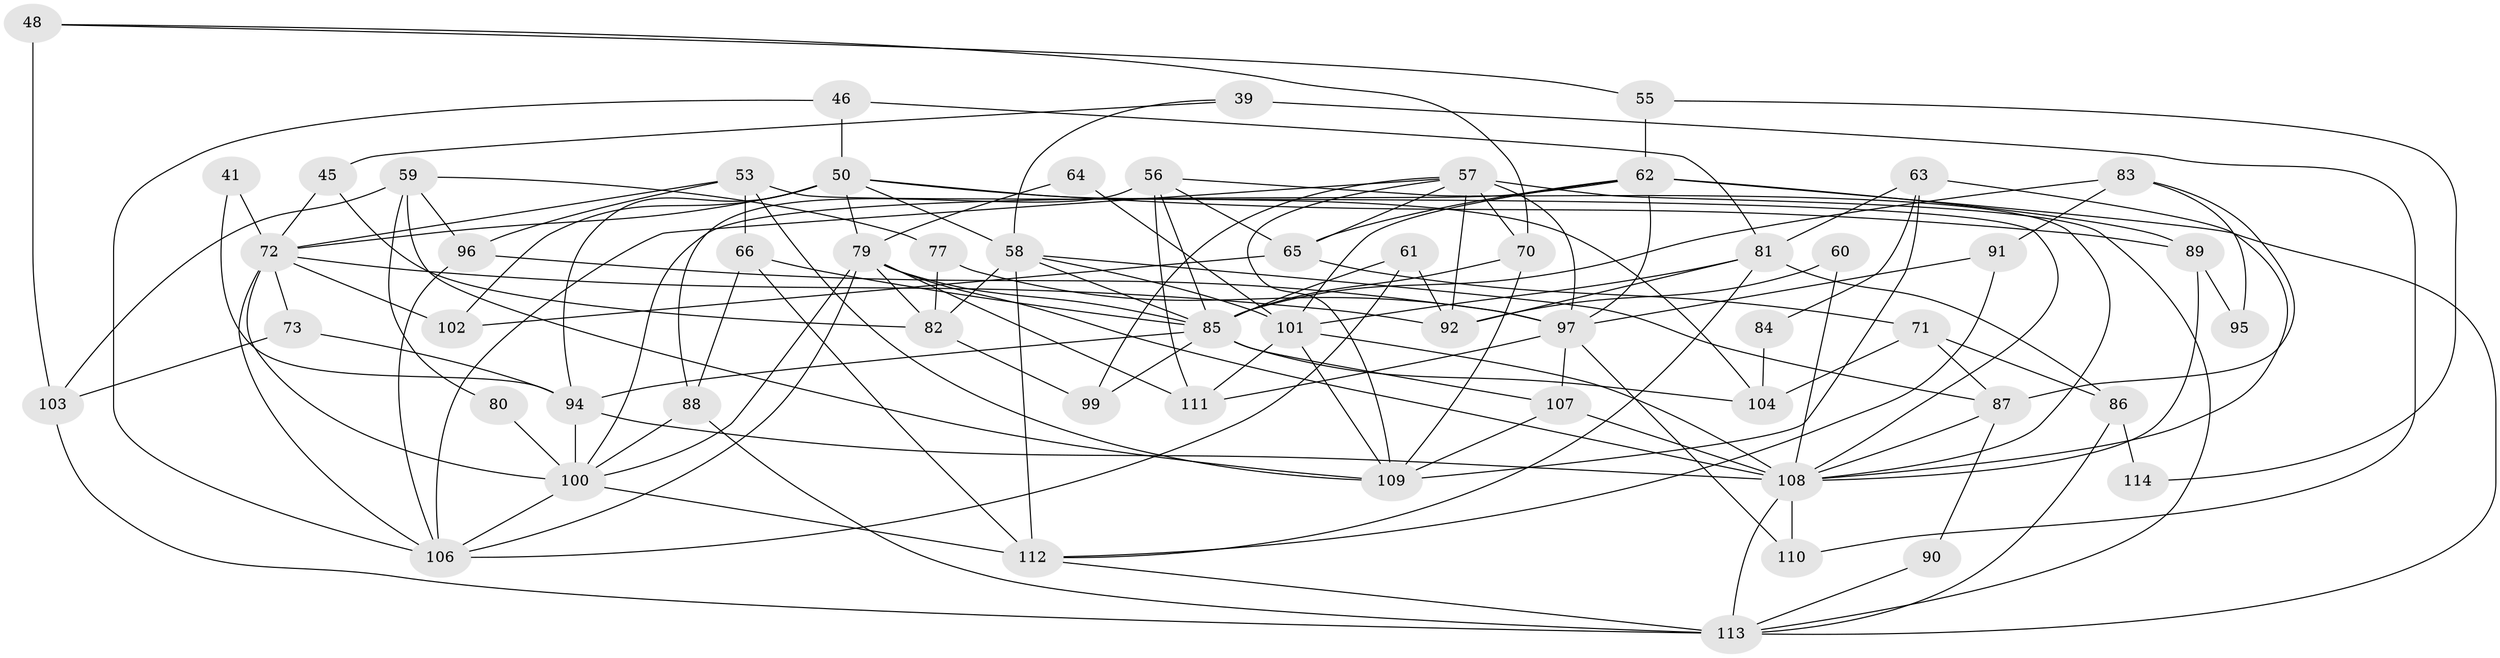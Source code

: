 // original degree distribution, {4: 0.3684210526315789, 3: 0.23684210526315788, 5: 0.18421052631578946, 9: 0.017543859649122806, 2: 0.10526315789473684, 6: 0.08771929824561403}
// Generated by graph-tools (version 1.1) at 2025/49/03/09/25 04:49:21]
// undirected, 57 vertices, 136 edges
graph export_dot {
graph [start="1"]
  node [color=gray90,style=filled];
  39;
  41;
  45;
  46;
  48 [super="+38"];
  50 [super="+23+17+49"];
  53;
  55;
  56 [super="+37"];
  57 [super="+21+24"];
  58 [super="+33"];
  59;
  60;
  61;
  62 [super="+10"];
  63;
  64 [super="+29"];
  65 [super="+28"];
  66;
  70;
  71;
  72 [super="+16+14+43"];
  73 [super="+68"];
  77;
  79 [super="+74+35"];
  80;
  81 [super="+4+78"];
  82;
  83;
  84;
  85 [super="+76"];
  86;
  87;
  88 [super="+18+67"];
  89;
  90;
  91 [super="+26"];
  92;
  94 [super="+11+20"];
  95;
  96;
  97 [super="+27+30"];
  99;
  100 [super="+69"];
  101 [super="+25+75"];
  102 [super="+40+47"];
  103 [super="+32+42"];
  104;
  106 [super="+5+105"];
  107 [super="+36"];
  108 [super="+9"];
  109 [super="+12+44"];
  110 [super="+1"];
  111;
  112 [super="+51"];
  113 [super="+98"];
  114;
  39 -- 110 [weight=2];
  39 -- 45;
  39 -- 58;
  41 -- 94;
  41 -- 72;
  45 -- 82;
  45 -- 72;
  46 -- 50;
  46 -- 106;
  46 -- 81;
  48 -- 70;
  48 -- 55;
  48 -- 103 [weight=3];
  50 -- 72;
  50 -- 79 [weight=3];
  50 -- 58;
  50 -- 94 [weight=2];
  50 -- 102 [weight=3];
  50 -- 104;
  50 -- 89;
  53 -- 66;
  53 -- 96;
  53 -- 108;
  53 -- 109;
  53 -- 72;
  55 -- 62;
  55 -- 114;
  56 -- 88;
  56 -- 85;
  56 -- 65;
  56 -- 108;
  56 -- 111;
  57 -- 70;
  57 -- 97 [weight=3];
  57 -- 92;
  57 -- 65;
  57 -- 99;
  57 -- 106;
  57 -- 113;
  57 -- 109;
  58 -- 87;
  58 -- 112 [weight=2];
  58 -- 82;
  58 -- 101;
  58 -- 85;
  59 -- 77;
  59 -- 96;
  59 -- 80;
  59 -- 103;
  59 -- 109;
  60 -- 92;
  60 -- 108;
  61 -- 92;
  61 -- 85;
  61 -- 106;
  62 -- 65;
  62 -- 100;
  62 -- 89;
  62 -- 97;
  62 -- 101;
  62 -- 113;
  63 -- 81;
  63 -- 84;
  63 -- 109;
  63 -- 108;
  64 -- 101;
  64 -- 79;
  65 -- 71;
  65 -- 102;
  66 -- 112;
  66 -- 85;
  66 -- 88;
  70 -- 109;
  70 -- 85;
  71 -- 104;
  71 -- 86;
  71 -- 87;
  72 -- 92 [weight=2];
  72 -- 100 [weight=2];
  72 -- 102 [weight=2];
  72 -- 106 [weight=2];
  72 -- 73;
  73 -- 94 [weight=2];
  73 -- 103;
  77 -- 82;
  77 -- 97;
  79 -- 100 [weight=2];
  79 -- 111;
  79 -- 82;
  79 -- 108;
  79 -- 85 [weight=2];
  79 -- 106;
  80 -- 100;
  81 -- 86;
  81 -- 101 [weight=2];
  81 -- 92;
  81 -- 112;
  82 -- 99;
  83 -- 87;
  83 -- 95;
  83 -- 85;
  83 -- 91;
  84 -- 104;
  85 -- 107;
  85 -- 94 [weight=3];
  85 -- 99;
  85 -- 104;
  86 -- 114;
  86 -- 113;
  87 -- 90;
  87 -- 108;
  88 -- 113;
  88 -- 100 [weight=2];
  89 -- 95;
  89 -- 108;
  90 -- 113;
  91 -- 97;
  91 -- 112;
  94 -- 100 [weight=2];
  94 -- 108;
  96 -- 97;
  96 -- 106;
  97 -- 110 [weight=3];
  97 -- 111;
  97 -- 107;
  100 -- 112;
  100 -- 106 [weight=2];
  101 -- 111;
  101 -- 108;
  101 -- 109 [weight=2];
  103 -- 113 [weight=3];
  107 -- 108;
  107 -- 109 [weight=2];
  108 -- 110 [weight=2];
  108 -- 113 [weight=2];
  112 -- 113;
}
